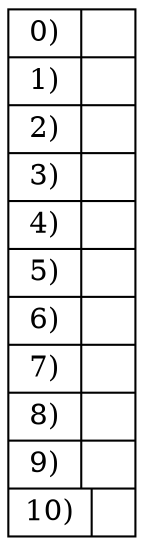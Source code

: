 digraph Pila { 
   rankdir=LR;
   node [shape=record,width=.1,height=.1];
   N0 [label = "{0)|<fl0>} |{1)|<fl1>} |{2)|<fl2>} |{3)|<fl3>} |{4)|<fl4>} |{5)|<fl5>} |{6)|<fl6>} |{7)|<fl7>} |{8)|<fl8>} |{9)|<fl9>} |{10)|<fl10>} "];
}